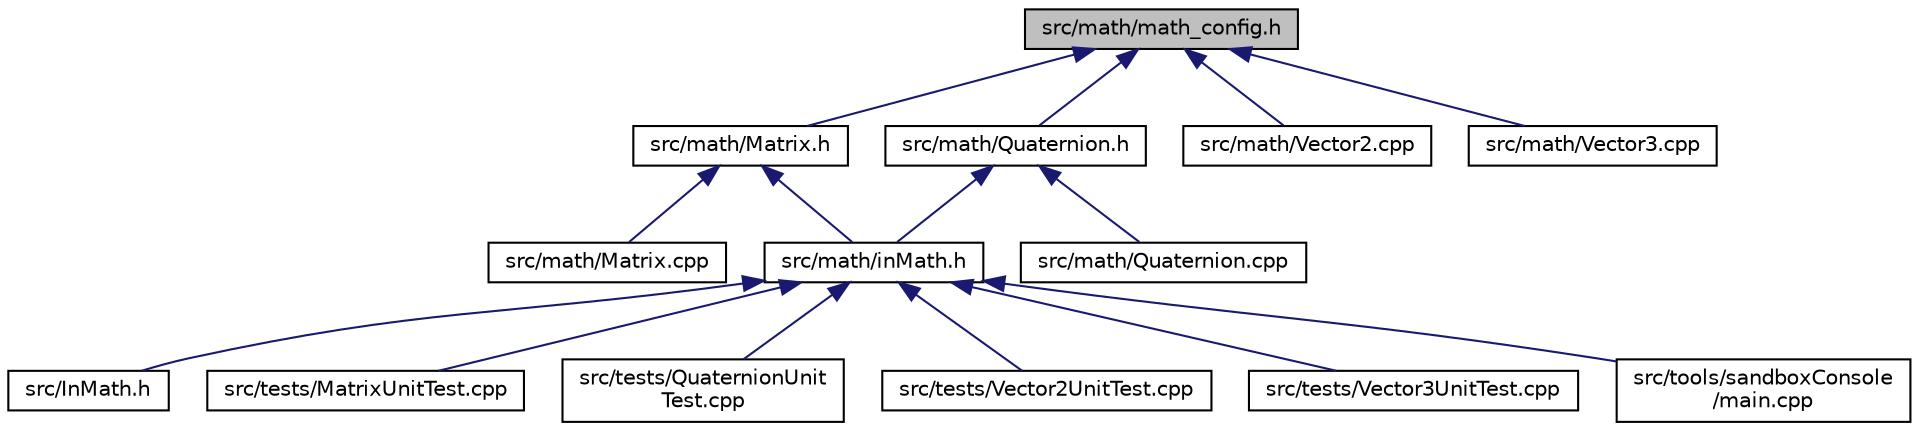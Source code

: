 digraph "src/math/math_config.h"
{
 // LATEX_PDF_SIZE
  edge [fontname="Helvetica",fontsize="10",labelfontname="Helvetica",labelfontsize="10"];
  node [fontname="Helvetica",fontsize="10",shape=record];
  Node1 [label="src/math/math_config.h",height=0.2,width=0.4,color="black", fillcolor="grey75", style="filled", fontcolor="black",tooltip=" "];
  Node1 -> Node2 [dir="back",color="midnightblue",fontsize="10",style="solid",fontname="Helvetica"];
  Node2 [label="src/math/Matrix.h",height=0.2,width=0.4,color="black", fillcolor="white", style="filled",URL="$_matrix_8h.html",tooltip=" "];
  Node2 -> Node3 [dir="back",color="midnightblue",fontsize="10",style="solid",fontname="Helvetica"];
  Node3 [label="src/math/inMath.h",height=0.2,width=0.4,color="black", fillcolor="white", style="filled",URL="$math_2_in_math_8h.html",tooltip=" "];
  Node3 -> Node4 [dir="back",color="midnightblue",fontsize="10",style="solid",fontname="Helvetica"];
  Node4 [label="src/InMath.h",height=0.2,width=0.4,color="black", fillcolor="white", style="filled",URL="$_in_math_8h.html",tooltip=" "];
  Node3 -> Node5 [dir="back",color="midnightblue",fontsize="10",style="solid",fontname="Helvetica"];
  Node5 [label="src/tests/MatrixUnitTest.cpp",height=0.2,width=0.4,color="black", fillcolor="white", style="filled",URL="$_matrix_unit_test_8cpp.html",tooltip=" "];
  Node3 -> Node6 [dir="back",color="midnightblue",fontsize="10",style="solid",fontname="Helvetica"];
  Node6 [label="src/tests/QuaternionUnit\lTest.cpp",height=0.2,width=0.4,color="black", fillcolor="white", style="filled",URL="$_quaternion_unit_test_8cpp.html",tooltip=" "];
  Node3 -> Node7 [dir="back",color="midnightblue",fontsize="10",style="solid",fontname="Helvetica"];
  Node7 [label="src/tests/Vector2UnitTest.cpp",height=0.2,width=0.4,color="black", fillcolor="white", style="filled",URL="$_vector2_unit_test_8cpp.html",tooltip=" "];
  Node3 -> Node8 [dir="back",color="midnightblue",fontsize="10",style="solid",fontname="Helvetica"];
  Node8 [label="src/tests/Vector3UnitTest.cpp",height=0.2,width=0.4,color="black", fillcolor="white", style="filled",URL="$_vector3_unit_test_8cpp.html",tooltip=" "];
  Node3 -> Node9 [dir="back",color="midnightblue",fontsize="10",style="solid",fontname="Helvetica"];
  Node9 [label="src/tools/sandboxConsole\l/main.cpp",height=0.2,width=0.4,color="black", fillcolor="white", style="filled",URL="$sandbox_console_2main_8cpp.html",tooltip=" "];
  Node2 -> Node10 [dir="back",color="midnightblue",fontsize="10",style="solid",fontname="Helvetica"];
  Node10 [label="src/math/Matrix.cpp",height=0.2,width=0.4,color="black", fillcolor="white", style="filled",URL="$_matrix_8cpp.html",tooltip=" "];
  Node1 -> Node11 [dir="back",color="midnightblue",fontsize="10",style="solid",fontname="Helvetica"];
  Node11 [label="src/math/Quaternion.h",height=0.2,width=0.4,color="black", fillcolor="white", style="filled",URL="$_quaternion_8h.html",tooltip=" "];
  Node11 -> Node3 [dir="back",color="midnightblue",fontsize="10",style="solid",fontname="Helvetica"];
  Node11 -> Node12 [dir="back",color="midnightblue",fontsize="10",style="solid",fontname="Helvetica"];
  Node12 [label="src/math/Quaternion.cpp",height=0.2,width=0.4,color="black", fillcolor="white", style="filled",URL="$_quaternion_8cpp.html",tooltip=" "];
  Node1 -> Node13 [dir="back",color="midnightblue",fontsize="10",style="solid",fontname="Helvetica"];
  Node13 [label="src/math/Vector2.cpp",height=0.2,width=0.4,color="black", fillcolor="white", style="filled",URL="$_vector2_8cpp.html",tooltip=" "];
  Node1 -> Node14 [dir="back",color="midnightblue",fontsize="10",style="solid",fontname="Helvetica"];
  Node14 [label="src/math/Vector3.cpp",height=0.2,width=0.4,color="black", fillcolor="white", style="filled",URL="$_vector3_8cpp.html",tooltip=" "];
}
